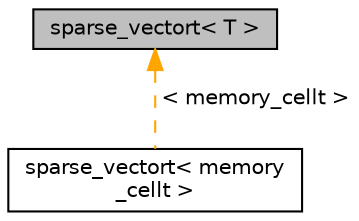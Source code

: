 digraph "sparse_vectort&lt; T &gt;"
{
 // LATEX_PDF_SIZE
  bgcolor="transparent";
  edge [fontname="Helvetica",fontsize="10",labelfontname="Helvetica",labelfontsize="10"];
  node [fontname="Helvetica",fontsize="10",shape=record];
  Node1 [label="sparse_vectort\< T \>",height=0.2,width=0.4,color="black", fillcolor="grey75", style="filled", fontcolor="black",tooltip=" "];
  Node1 -> Node2 [dir="back",color="orange",fontsize="10",style="dashed",label=" \< memory_cellt \>" ,fontname="Helvetica"];
  Node2 [label="sparse_vectort\< memory\l_cellt \>",height=0.2,width=0.4,color="black",URL="$classsparse__vectort.html",tooltip=" "];
}
